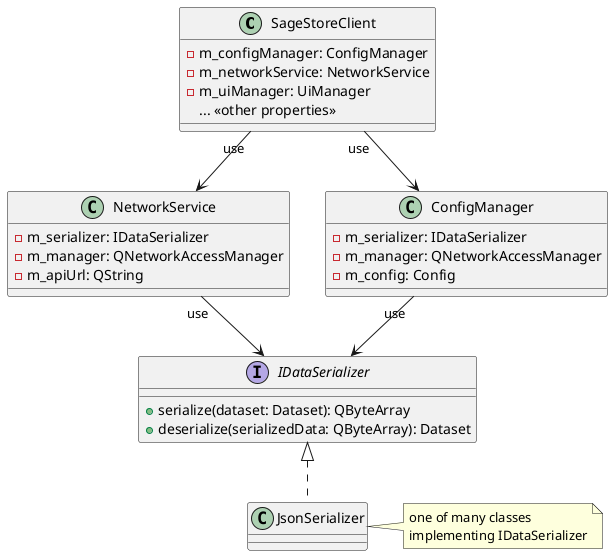 @startuml
class SageStoreClient {
    -m_configManager: ConfigManager
    -m_networkService: NetworkService
    -m_uiManager: UiManager
    ... <<other properties>>
}

class NetworkService {
    -m_serializer: IDataSerializer
    -m_manager: QNetworkAccessManager
    -m_apiUrl: QString
}

class ConfigManager {
    -m_serializer: IDataSerializer
    -m_manager: QNetworkAccessManager
    -m_config: Config
}

interface IDataSerializer {
    +serialize(dataset: Dataset): QByteArray
    +deserialize(serializedData: QByteArray): Dataset
}

class JsonSerializer implements IDataSerializer {
}

SageStoreClient "use" --> NetworkService
SageStoreClient "use" --> ConfigManager
NetworkService "use" --> IDataSerializer
ConfigManager "use" --> IDataSerializer

note right of JsonSerializer : one of many classes \nimplementing IDataSerializer

@enduml

